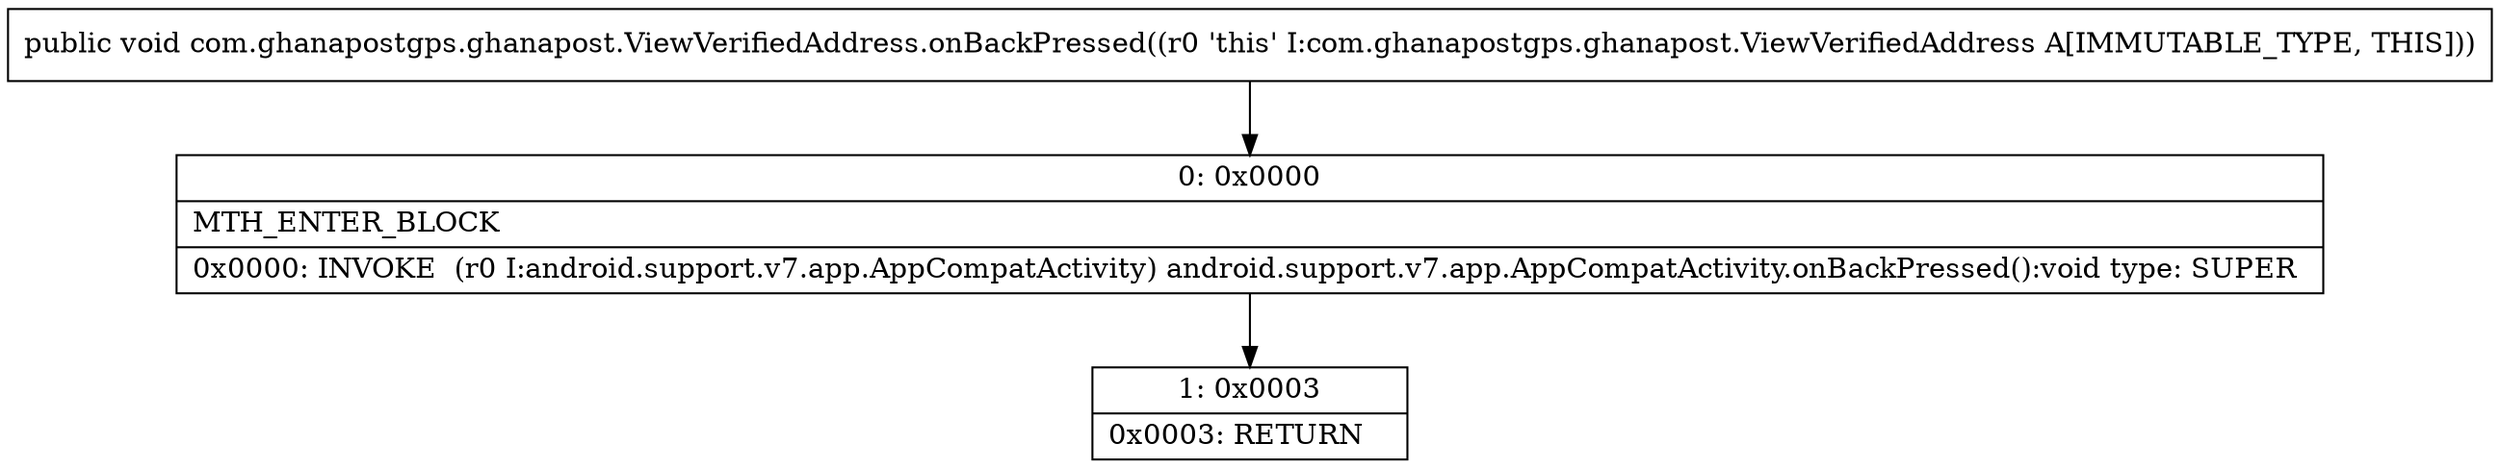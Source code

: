 digraph "CFG forcom.ghanapostgps.ghanapost.ViewVerifiedAddress.onBackPressed()V" {
Node_0 [shape=record,label="{0\:\ 0x0000|MTH_ENTER_BLOCK\l|0x0000: INVOKE  (r0 I:android.support.v7.app.AppCompatActivity) android.support.v7.app.AppCompatActivity.onBackPressed():void type: SUPER \l}"];
Node_1 [shape=record,label="{1\:\ 0x0003|0x0003: RETURN   \l}"];
MethodNode[shape=record,label="{public void com.ghanapostgps.ghanapost.ViewVerifiedAddress.onBackPressed((r0 'this' I:com.ghanapostgps.ghanapost.ViewVerifiedAddress A[IMMUTABLE_TYPE, THIS])) }"];
MethodNode -> Node_0;
Node_0 -> Node_1;
}

